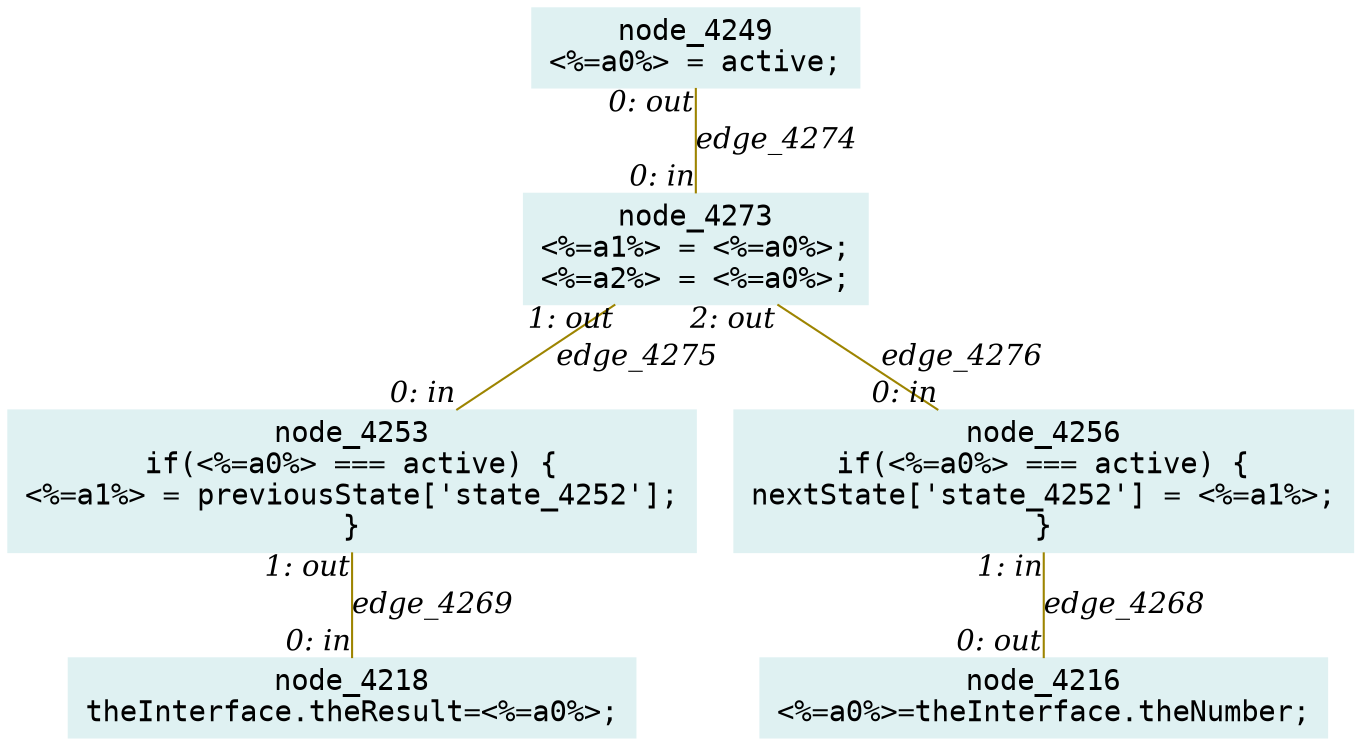 digraph g{node_4216 [shape="box", style="filled", color="#dff1f2", fontname="Courier", label="node_4216
<%=a0%>=theInterface.theNumber;
" ]
node_4218 [shape="box", style="filled", color="#dff1f2", fontname="Courier", label="node_4218
theInterface.theResult=<%=a0%>;
" ]
node_4249 [shape="box", style="filled", color="#dff1f2", fontname="Courier", label="node_4249
<%=a0%> = active;
" ]
node_4253 [shape="box", style="filled", color="#dff1f2", fontname="Courier", label="node_4253
if(<%=a0%> === active) {
<%=a1%> = previousState['state_4252'];
}
" ]
node_4256 [shape="box", style="filled", color="#dff1f2", fontname="Courier", label="node_4256
if(<%=a0%> === active) {
nextState['state_4252'] = <%=a1%>;
}
" ]
node_4273 [shape="box", style="filled", color="#dff1f2", fontname="Courier", label="node_4273
<%=a1%> = <%=a0%>;
<%=a2%> = <%=a0%>;
" ]
node_4256 -> node_4216 [dir=none, arrowHead=none, fontname="Times-Italic", arrowsize=1, color="#9d8400", label="edge_4268",  headlabel="0: out", taillabel="1: in" ]
node_4253 -> node_4218 [dir=none, arrowHead=none, fontname="Times-Italic", arrowsize=1, color="#9d8400", label="edge_4269",  headlabel="0: in", taillabel="1: out" ]
node_4249 -> node_4273 [dir=none, arrowHead=none, fontname="Times-Italic", arrowsize=1, color="#9d8400", label="edge_4274",  headlabel="0: in", taillabel="0: out" ]
node_4273 -> node_4253 [dir=none, arrowHead=none, fontname="Times-Italic", arrowsize=1, color="#9d8400", label="edge_4275",  headlabel="0: in", taillabel="1: out" ]
node_4273 -> node_4256 [dir=none, arrowHead=none, fontname="Times-Italic", arrowsize=1, color="#9d8400", label="edge_4276",  headlabel="0: in", taillabel="2: out" ]
}